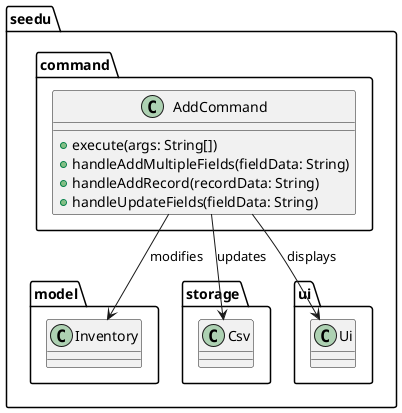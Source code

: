 @startuml AddCommandArchitectureDiagram
package "seedu.command" {
    class AddCommand {
        +execute(args: String[])
        +handleAddMultipleFields(fieldData: String)
        +handleAddRecord(recordData: String)
        +handleUpdateFields(fieldData: String)
    }
}

package "seedu.model" {
    class Inventory
}

package "seedu.storage" {
    class Csv
}

package "seedu.ui" {
    class Ui
}

AddCommand --> Inventory : modifies
AddCommand --> Csv : updates
AddCommand --> Ui : displays
@enduml
